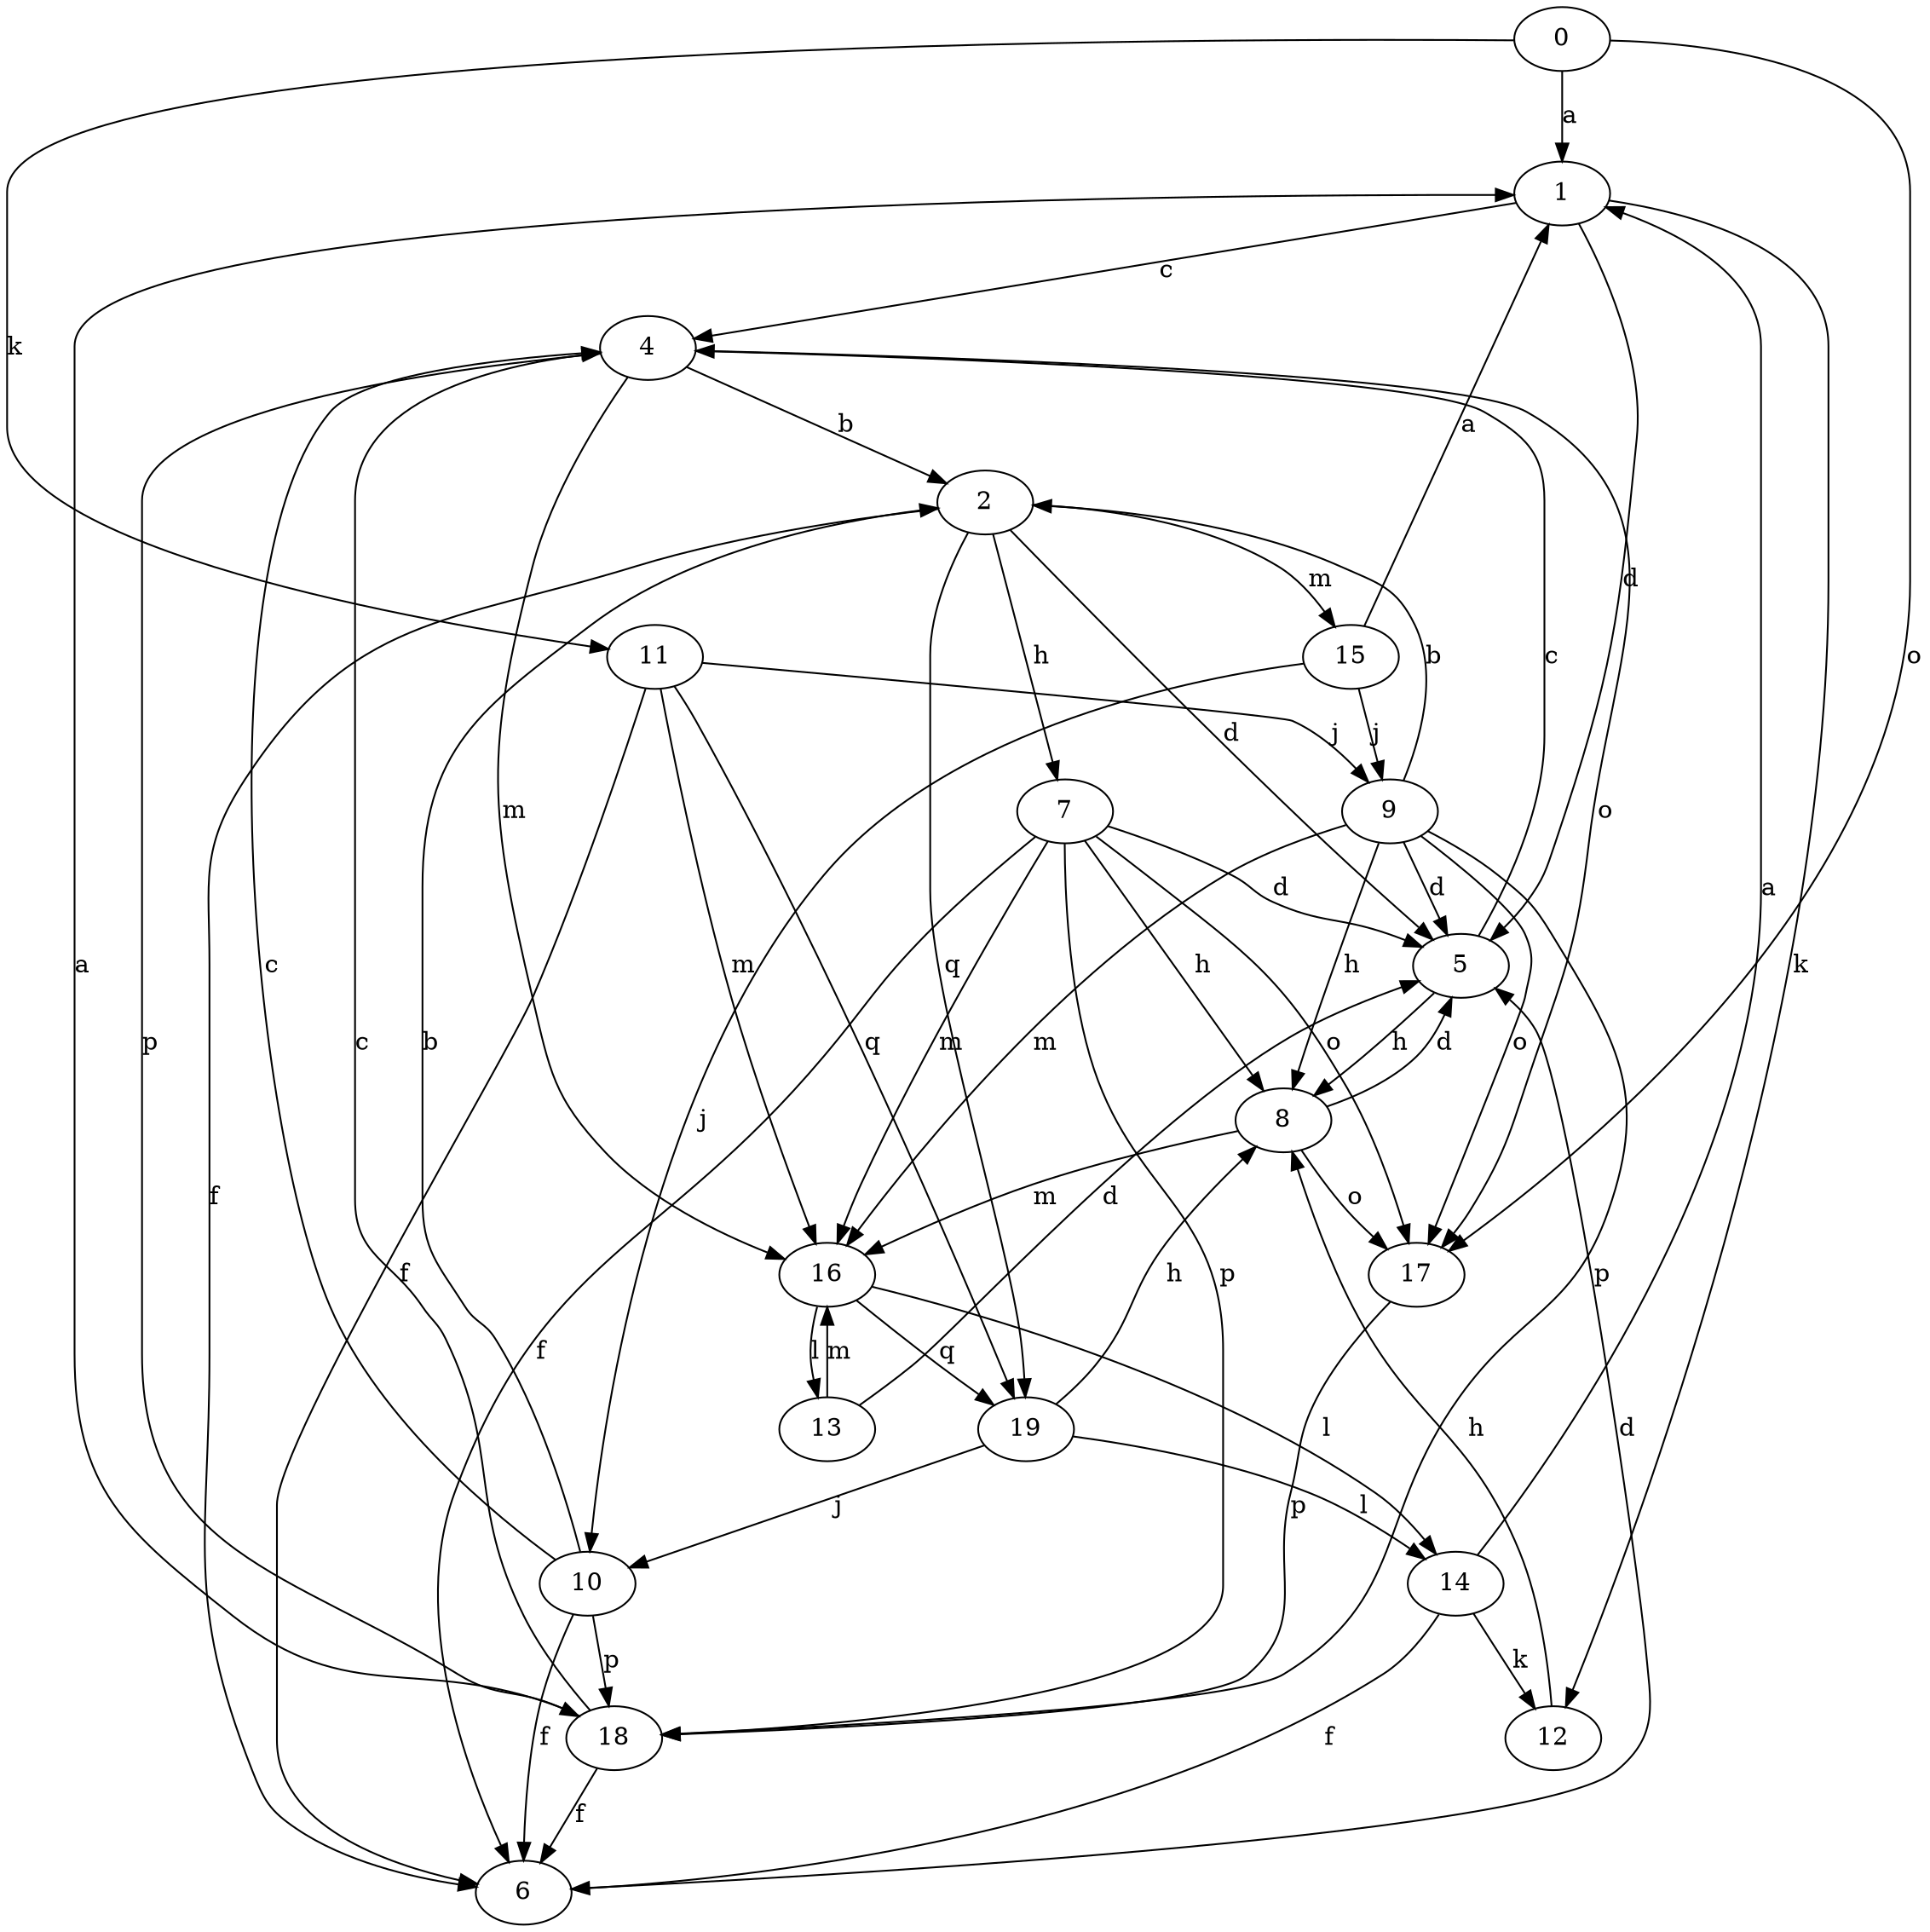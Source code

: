 strict digraph  {
1;
2;
4;
5;
6;
7;
8;
9;
10;
11;
12;
13;
14;
15;
16;
17;
0;
18;
19;
1 -> 4  [label=c];
1 -> 5  [label=d];
1 -> 12  [label=k];
2 -> 5  [label=d];
2 -> 6  [label=f];
2 -> 7  [label=h];
2 -> 15  [label=m];
2 -> 19  [label=q];
4 -> 2  [label=b];
4 -> 16  [label=m];
4 -> 17  [label=o];
4 -> 18  [label=p];
5 -> 4  [label=c];
5 -> 8  [label=h];
6 -> 5  [label=d];
7 -> 5  [label=d];
7 -> 6  [label=f];
7 -> 8  [label=h];
7 -> 16  [label=m];
7 -> 17  [label=o];
7 -> 18  [label=p];
8 -> 5  [label=d];
8 -> 16  [label=m];
8 -> 17  [label=o];
9 -> 2  [label=b];
9 -> 5  [label=d];
9 -> 8  [label=h];
9 -> 16  [label=m];
9 -> 17  [label=o];
9 -> 18  [label=p];
10 -> 2  [label=b];
10 -> 4  [label=c];
10 -> 6  [label=f];
10 -> 18  [label=p];
11 -> 6  [label=f];
11 -> 9  [label=j];
11 -> 16  [label=m];
11 -> 19  [label=q];
12 -> 8  [label=h];
13 -> 5  [label=d];
13 -> 16  [label=m];
14 -> 1  [label=a];
14 -> 6  [label=f];
14 -> 12  [label=k];
15 -> 1  [label=a];
15 -> 9  [label=j];
15 -> 10  [label=j];
16 -> 13  [label=l];
16 -> 14  [label=l];
16 -> 19  [label=q];
17 -> 18  [label=p];
0 -> 1  [label=a];
0 -> 11  [label=k];
0 -> 17  [label=o];
18 -> 1  [label=a];
18 -> 4  [label=c];
18 -> 6  [label=f];
19 -> 8  [label=h];
19 -> 10  [label=j];
19 -> 14  [label=l];
}
